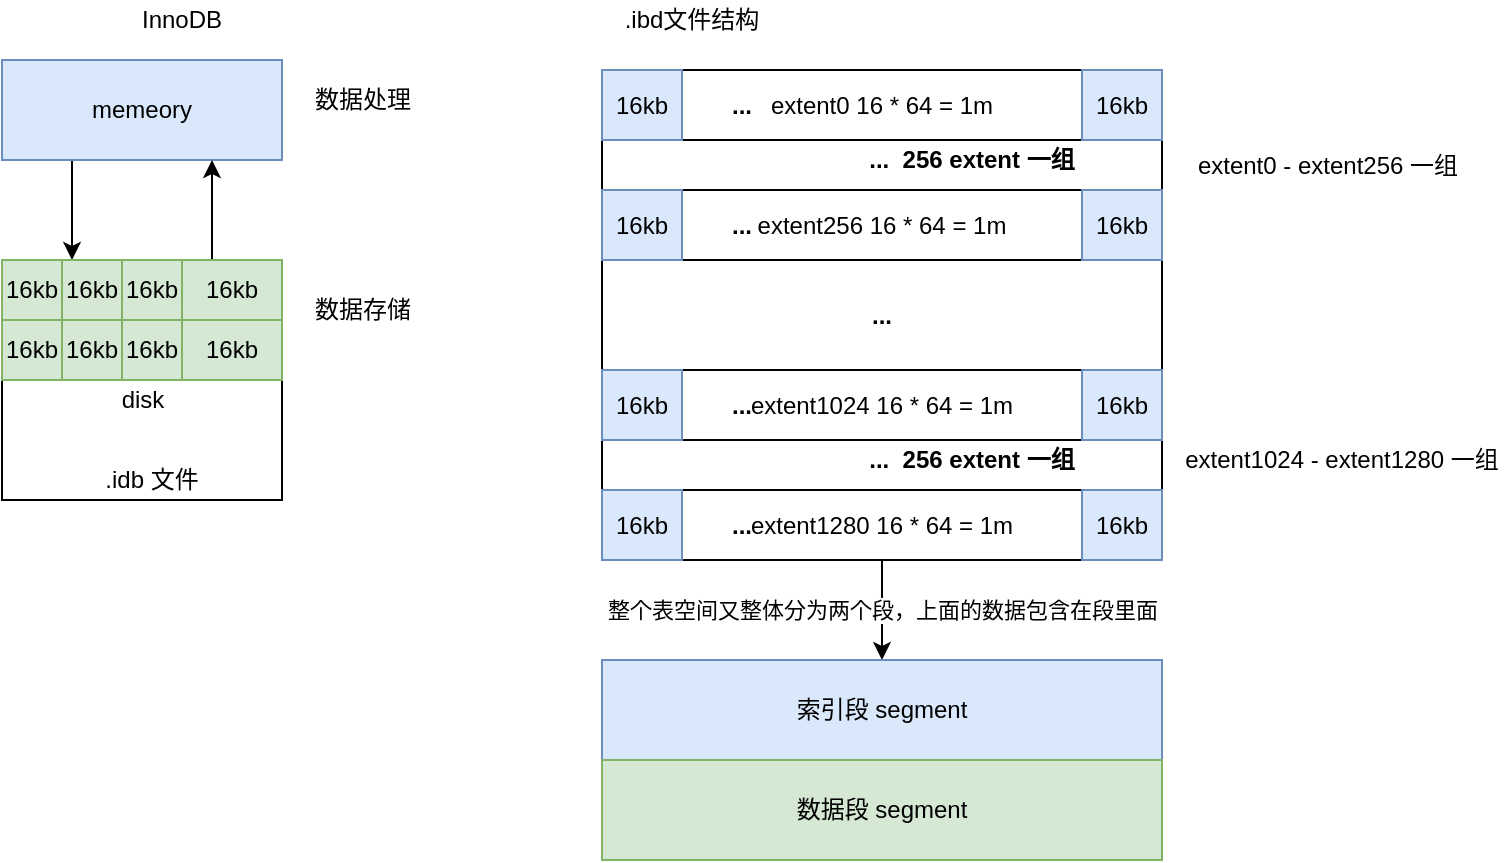 <mxfile version="14.5.3" type="github">
  <diagram id="DIzojUFGTz5sXxAbXB15" name="第 1 页">
    <mxGraphModel dx="1422" dy="802" grid="1" gridSize="10" guides="1" tooltips="1" connect="1" arrows="1" fold="1" page="1" pageScale="1" pageWidth="827" pageHeight="1169" math="0" shadow="0">
      <root>
        <mxCell id="0" />
        <mxCell id="1" parent="0" />
        <mxCell id="ZrnmSq0_k8bh-QovHOYW-7" style="edgeStyle=orthogonalEdgeStyle;rounded=0;orthogonalLoop=1;jettySize=auto;html=1;exitX=0.25;exitY=1;exitDx=0;exitDy=0;entryX=0.25;entryY=0;entryDx=0;entryDy=0;" parent="1" source="ZrnmSq0_k8bh-QovHOYW-1" target="ZrnmSq0_k8bh-QovHOYW-4" edge="1">
          <mxGeometry relative="1" as="geometry" />
        </mxCell>
        <mxCell id="ZrnmSq0_k8bh-QovHOYW-1" value="memeory" style="rounded=0;whiteSpace=wrap;html=1;fillColor=#dae8fc;strokeColor=#6c8ebf;" parent="1" vertex="1">
          <mxGeometry x="40" y="70" width="140" height="50" as="geometry" />
        </mxCell>
        <mxCell id="ZrnmSq0_k8bh-QovHOYW-2" value="InnoDB" style="text;html=1;strokeColor=none;fillColor=none;align=center;verticalAlign=middle;whiteSpace=wrap;rounded=0;" parent="1" vertex="1">
          <mxGeometry x="110" y="40" width="40" height="20" as="geometry" />
        </mxCell>
        <mxCell id="ZrnmSq0_k8bh-QovHOYW-3" value="数据处理" style="text;html=1;align=center;verticalAlign=middle;resizable=0;points=[];autosize=1;" parent="1" vertex="1">
          <mxGeometry x="190" y="80" width="60" height="20" as="geometry" />
        </mxCell>
        <mxCell id="ZrnmSq0_k8bh-QovHOYW-8" style="edgeStyle=orthogonalEdgeStyle;rounded=0;orthogonalLoop=1;jettySize=auto;html=1;exitX=0.75;exitY=0;exitDx=0;exitDy=0;entryX=0.75;entryY=1;entryDx=0;entryDy=0;" parent="1" source="ZrnmSq0_k8bh-QovHOYW-4" target="ZrnmSq0_k8bh-QovHOYW-1" edge="1">
          <mxGeometry relative="1" as="geometry" />
        </mxCell>
        <mxCell id="ZrnmSq0_k8bh-QovHOYW-4" value="" style="rounded=0;whiteSpace=wrap;html=1;" parent="1" vertex="1">
          <mxGeometry x="40" y="170" width="140" height="120" as="geometry" />
        </mxCell>
        <mxCell id="ZrnmSq0_k8bh-QovHOYW-5" value="数据存储" style="text;html=1;align=center;verticalAlign=middle;resizable=0;points=[];autosize=1;" parent="1" vertex="1">
          <mxGeometry x="190" y="185" width="60" height="20" as="geometry" />
        </mxCell>
        <mxCell id="ZrnmSq0_k8bh-QovHOYW-9" value="16kb" style="rounded=0;whiteSpace=wrap;html=1;fillColor=#d5e8d4;strokeColor=#82b366;" parent="1" vertex="1">
          <mxGeometry x="40" y="170" width="30" height="30" as="geometry" />
        </mxCell>
        <mxCell id="ZrnmSq0_k8bh-QovHOYW-10" value="&lt;span&gt;16kb&lt;/span&gt;" style="rounded=0;whiteSpace=wrap;html=1;fillColor=#d5e8d4;strokeColor=#82b366;" parent="1" vertex="1">
          <mxGeometry x="40" y="200" width="30" height="30" as="geometry" />
        </mxCell>
        <mxCell id="ZrnmSq0_k8bh-QovHOYW-11" value="disk" style="text;html=1;align=center;verticalAlign=middle;resizable=0;points=[];autosize=1;" parent="1" vertex="1">
          <mxGeometry x="90" y="230" width="40" height="20" as="geometry" />
        </mxCell>
        <mxCell id="ZrnmSq0_k8bh-QovHOYW-12" value="&lt;span&gt;16kb&lt;/span&gt;" style="rounded=0;whiteSpace=wrap;html=1;fillColor=#d5e8d4;strokeColor=#82b366;" parent="1" vertex="1">
          <mxGeometry x="70" y="170" width="30" height="30" as="geometry" />
        </mxCell>
        <mxCell id="ZrnmSq0_k8bh-QovHOYW-13" value="&lt;span&gt;16kb&lt;/span&gt;" style="rounded=0;whiteSpace=wrap;html=1;fillColor=#d5e8d4;strokeColor=#82b366;" parent="1" vertex="1">
          <mxGeometry x="100" y="170" width="30" height="30" as="geometry" />
        </mxCell>
        <mxCell id="ZrnmSq0_k8bh-QovHOYW-14" value="&lt;span&gt;16kb&lt;/span&gt;" style="rounded=0;whiteSpace=wrap;html=1;fillColor=#d5e8d4;strokeColor=#82b366;" parent="1" vertex="1">
          <mxGeometry x="130" y="170" width="50" height="30" as="geometry" />
        </mxCell>
        <mxCell id="ZrnmSq0_k8bh-QovHOYW-15" value="&lt;span&gt;16kb&lt;/span&gt;" style="rounded=0;whiteSpace=wrap;html=1;fillColor=#d5e8d4;strokeColor=#82b366;" parent="1" vertex="1">
          <mxGeometry x="70" y="200" width="30" height="30" as="geometry" />
        </mxCell>
        <mxCell id="ZrnmSq0_k8bh-QovHOYW-16" value="&lt;span&gt;16kb&lt;/span&gt;" style="rounded=0;whiteSpace=wrap;html=1;fillColor=#d5e8d4;strokeColor=#82b366;" parent="1" vertex="1">
          <mxGeometry x="100" y="200" width="30" height="30" as="geometry" />
        </mxCell>
        <mxCell id="ZrnmSq0_k8bh-QovHOYW-17" value="&lt;span&gt;16kb&lt;/span&gt;" style="rounded=0;whiteSpace=wrap;html=1;fillColor=#d5e8d4;strokeColor=#82b366;" parent="1" vertex="1">
          <mxGeometry x="130" y="200" width="50" height="30" as="geometry" />
        </mxCell>
        <mxCell id="ZrnmSq0_k8bh-QovHOYW-20" value=".idb&amp;nbsp;文件" style="text;html=1;strokeColor=none;fillColor=none;align=center;verticalAlign=middle;whiteSpace=wrap;rounded=0;" parent="1" vertex="1">
          <mxGeometry x="90" y="270" width="50" height="20" as="geometry" />
        </mxCell>
        <mxCell id="ZrnmSq0_k8bh-QovHOYW-21" style="edgeStyle=orthogonalEdgeStyle;rounded=0;orthogonalLoop=1;jettySize=auto;html=1;exitX=0.5;exitY=1;exitDx=0;exitDy=0;" parent="1" source="ZrnmSq0_k8bh-QovHOYW-20" target="ZrnmSq0_k8bh-QovHOYW-20" edge="1">
          <mxGeometry relative="1" as="geometry" />
        </mxCell>
        <mxCell id="ZrnmSq0_k8bh-QovHOYW-22" value="" style="rounded=0;whiteSpace=wrap;html=1;" parent="1" vertex="1">
          <mxGeometry x="340" y="75" width="280" height="245" as="geometry" />
        </mxCell>
        <mxCell id="ZrnmSq0_k8bh-QovHOYW-23" value=".ibd文件结构" style="text;html=1;strokeColor=none;fillColor=none;align=center;verticalAlign=middle;whiteSpace=wrap;rounded=0;" parent="1" vertex="1">
          <mxGeometry x="340" y="40" width="90" height="20" as="geometry" />
        </mxCell>
        <mxCell id="ZrnmSq0_k8bh-QovHOYW-26" value="extent0 16 * 64 = 1m" style="rounded=0;whiteSpace=wrap;html=1;" parent="1" vertex="1">
          <mxGeometry x="340" y="75" width="280" height="35" as="geometry" />
        </mxCell>
        <mxCell id="ZrnmSq0_k8bh-QovHOYW-28" value="16kb" style="rounded=0;whiteSpace=wrap;html=1;fillColor=#dae8fc;strokeColor=#6c8ebf;" parent="1" vertex="1">
          <mxGeometry x="340" y="75" width="40" height="35" as="geometry" />
        </mxCell>
        <mxCell id="ZrnmSq0_k8bh-QovHOYW-29" value="16kb" style="rounded=0;whiteSpace=wrap;html=1;fillColor=#dae8fc;strokeColor=#6c8ebf;" parent="1" vertex="1">
          <mxGeometry x="580" y="75" width="40" height="35" as="geometry" />
        </mxCell>
        <mxCell id="ZrnmSq0_k8bh-QovHOYW-31" value="extent256 16 * 64 = 1m" style="rounded=0;whiteSpace=wrap;html=1;" parent="1" vertex="1">
          <mxGeometry x="340" y="135" width="280" height="35" as="geometry" />
        </mxCell>
        <mxCell id="ZrnmSq0_k8bh-QovHOYW-32" value="16kb" style="rounded=0;whiteSpace=wrap;html=1;fillColor=#dae8fc;strokeColor=#6c8ebf;" parent="1" vertex="1">
          <mxGeometry x="340" y="135" width="40" height="35" as="geometry" />
        </mxCell>
        <mxCell id="ZrnmSq0_k8bh-QovHOYW-33" value="16kb" style="rounded=0;whiteSpace=wrap;html=1;fillColor=#dae8fc;strokeColor=#6c8ebf;" parent="1" vertex="1">
          <mxGeometry x="580" y="135" width="40" height="35" as="geometry" />
        </mxCell>
        <mxCell id="ZrnmSq0_k8bh-QovHOYW-34" value="&lt;b&gt;...&amp;nbsp; 256 extent&amp;nbsp;一组&lt;/b&gt;" style="text;html=1;strokeColor=none;fillColor=none;align=center;verticalAlign=middle;whiteSpace=wrap;rounded=0;" parent="1" vertex="1">
          <mxGeometry x="460" y="110" width="130" height="20" as="geometry" />
        </mxCell>
        <mxCell id="ZrnmSq0_k8bh-QovHOYW-36" value="&lt;b&gt;...&lt;/b&gt;" style="text;html=1;strokeColor=none;fillColor=none;align=center;verticalAlign=middle;whiteSpace=wrap;rounded=0;" parent="1" vertex="1">
          <mxGeometry x="390" y="82.5" width="40" height="20" as="geometry" />
        </mxCell>
        <mxCell id="ZrnmSq0_k8bh-QovHOYW-37" value="&lt;b&gt;...&lt;/b&gt;" style="text;html=1;strokeColor=none;fillColor=none;align=center;verticalAlign=middle;whiteSpace=wrap;rounded=0;" parent="1" vertex="1">
          <mxGeometry x="390" y="142.5" width="40" height="20" as="geometry" />
        </mxCell>
        <mxCell id="ZrnmSq0_k8bh-QovHOYW-38" value="extent1024 16 * 64 = 1m" style="rounded=0;whiteSpace=wrap;html=1;" parent="1" vertex="1">
          <mxGeometry x="340" y="225" width="280" height="35" as="geometry" />
        </mxCell>
        <mxCell id="ZrnmSq0_k8bh-QovHOYW-39" value="16kb" style="rounded=0;whiteSpace=wrap;html=1;fillColor=#dae8fc;strokeColor=#6c8ebf;" parent="1" vertex="1">
          <mxGeometry x="340" y="225" width="40" height="35" as="geometry" />
        </mxCell>
        <mxCell id="ZrnmSq0_k8bh-QovHOYW-40" value="16kb" style="rounded=0;whiteSpace=wrap;html=1;fillColor=#dae8fc;strokeColor=#6c8ebf;" parent="1" vertex="1">
          <mxGeometry x="580" y="225" width="40" height="35" as="geometry" />
        </mxCell>
        <mxCell id="CZHepfK0-hBgISldvOnz-4" value="整个表空间又整体分为两个段，上面的数据包含在段里面" style="edgeStyle=orthogonalEdgeStyle;rounded=0;orthogonalLoop=1;jettySize=auto;html=1;" edge="1" parent="1" source="ZrnmSq0_k8bh-QovHOYW-41" target="CZHepfK0-hBgISldvOnz-3">
          <mxGeometry relative="1" as="geometry" />
        </mxCell>
        <mxCell id="ZrnmSq0_k8bh-QovHOYW-41" value="extent1280 16 * 64 = 1m" style="rounded=0;whiteSpace=wrap;html=1;" parent="1" vertex="1">
          <mxGeometry x="340" y="285" width="280" height="35" as="geometry" />
        </mxCell>
        <mxCell id="ZrnmSq0_k8bh-QovHOYW-42" value="16kb" style="rounded=0;whiteSpace=wrap;html=1;fillColor=#dae8fc;strokeColor=#6c8ebf;" parent="1" vertex="1">
          <mxGeometry x="340" y="285" width="40" height="35" as="geometry" />
        </mxCell>
        <mxCell id="ZrnmSq0_k8bh-QovHOYW-43" value="16kb" style="rounded=0;whiteSpace=wrap;html=1;fillColor=#dae8fc;strokeColor=#6c8ebf;" parent="1" vertex="1">
          <mxGeometry x="580" y="285" width="40" height="35" as="geometry" />
        </mxCell>
        <mxCell id="ZrnmSq0_k8bh-QovHOYW-44" value="&lt;b&gt;...&amp;nbsp; 256 extent&amp;nbsp;一组&lt;/b&gt;" style="text;html=1;strokeColor=none;fillColor=none;align=center;verticalAlign=middle;whiteSpace=wrap;rounded=0;" parent="1" vertex="1">
          <mxGeometry x="460" y="260" width="130" height="20" as="geometry" />
        </mxCell>
        <mxCell id="ZrnmSq0_k8bh-QovHOYW-45" value="&lt;b&gt;...&lt;/b&gt;" style="text;html=1;strokeColor=none;fillColor=none;align=center;verticalAlign=middle;whiteSpace=wrap;rounded=0;" parent="1" vertex="1">
          <mxGeometry x="390" y="232.5" width="40" height="20" as="geometry" />
        </mxCell>
        <mxCell id="ZrnmSq0_k8bh-QovHOYW-46" value="&lt;b&gt;...&lt;/b&gt;" style="text;html=1;strokeColor=none;fillColor=none;align=center;verticalAlign=middle;whiteSpace=wrap;rounded=0;" parent="1" vertex="1">
          <mxGeometry x="390" y="292.5" width="40" height="20" as="geometry" />
        </mxCell>
        <mxCell id="ZrnmSq0_k8bh-QovHOYW-47" value="&lt;b&gt;...&lt;/b&gt;" style="text;html=1;strokeColor=none;fillColor=none;align=center;verticalAlign=middle;whiteSpace=wrap;rounded=0;" parent="1" vertex="1">
          <mxGeometry x="460" y="187.5" width="40" height="20" as="geometry" />
        </mxCell>
        <mxCell id="ZrnmSq0_k8bh-QovHOYW-48" value="extent0 - extent256&amp;nbsp;一组" style="text;html=1;strokeColor=none;fillColor=none;align=center;verticalAlign=middle;whiteSpace=wrap;rounded=0;" parent="1" vertex="1">
          <mxGeometry x="630" y="102.5" width="146" height="40" as="geometry" />
        </mxCell>
        <mxCell id="ZrnmSq0_k8bh-QovHOYW-49" value="extent1024 - extent1280 一组" style="text;html=1;strokeColor=none;fillColor=none;align=center;verticalAlign=middle;whiteSpace=wrap;rounded=0;" parent="1" vertex="1">
          <mxGeometry x="630" y="250" width="160" height="40" as="geometry" />
        </mxCell>
        <mxCell id="CZHepfK0-hBgISldvOnz-3" value="索引段&amp;nbsp;segment" style="rounded=0;whiteSpace=wrap;html=1;fillColor=#dae8fc;strokeColor=#6c8ebf;" vertex="1" parent="1">
          <mxGeometry x="340" y="370" width="280" height="50" as="geometry" />
        </mxCell>
        <mxCell id="CZHepfK0-hBgISldvOnz-6" value="数据段&amp;nbsp;segment" style="rounded=0;whiteSpace=wrap;html=1;fillColor=#d5e8d4;strokeColor=#82b366;" vertex="1" parent="1">
          <mxGeometry x="340" y="420" width="280" height="50" as="geometry" />
        </mxCell>
      </root>
    </mxGraphModel>
  </diagram>
</mxfile>
